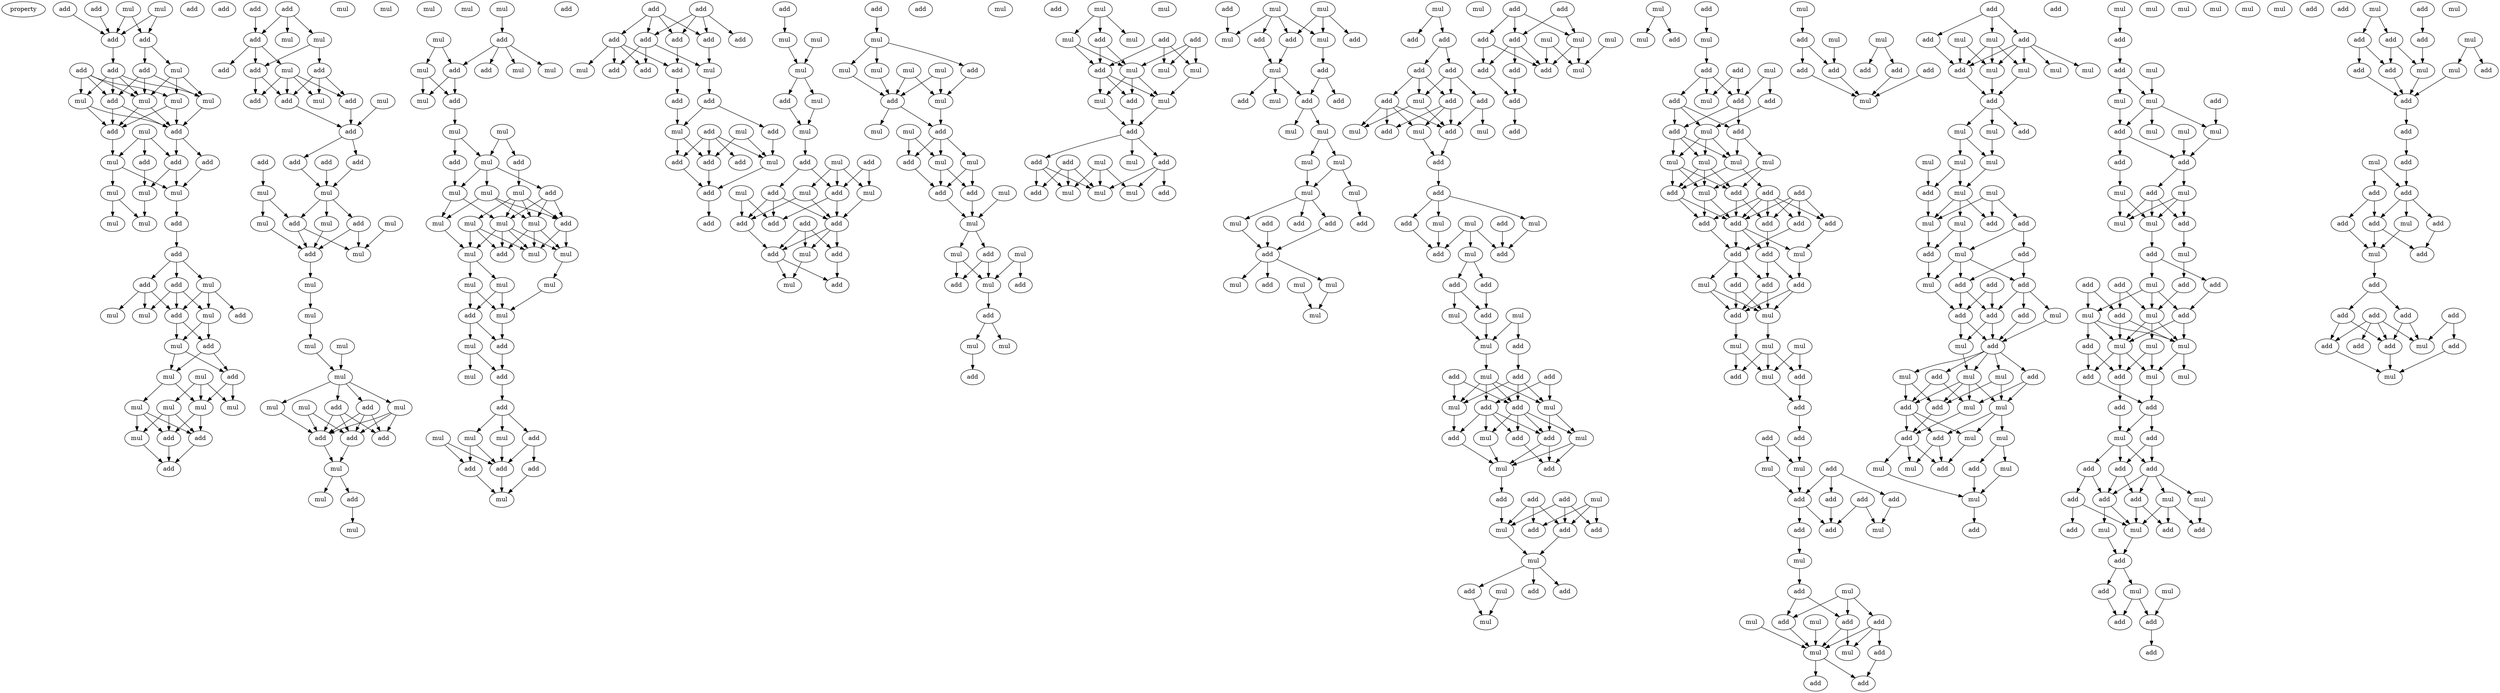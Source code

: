 digraph {
    node [fontcolor=black]
    property [mul=2,lf=1.6]
    0 [ label = mul ];
    1 [ label = add ];
    2 [ label = add ];
    3 [ label = mul ];
    4 [ label = add ];
    5 [ label = add ];
    6 [ label = add ];
    7 [ label = add ];
    8 [ label = mul ];
    9 [ label = add ];
    10 [ label = add ];
    11 [ label = mul ];
    12 [ label = mul ];
    13 [ label = mul ];
    14 [ label = mul ];
    15 [ label = add ];
    16 [ label = add ];
    17 [ label = add ];
    18 [ label = mul ];
    19 [ label = mul ];
    20 [ label = add ];
    21 [ label = add ];
    22 [ label = add ];
    23 [ label = mul ];
    24 [ label = mul ];
    25 [ label = mul ];
    26 [ label = mul ];
    27 [ label = add ];
    28 [ label = add ];
    29 [ label = mul ];
    30 [ label = add ];
    31 [ label = add ];
    32 [ label = add ];
    33 [ label = mul ];
    34 [ label = mul ];
    35 [ label = mul ];
    36 [ label = mul ];
    37 [ label = add ];
    38 [ label = add ];
    39 [ label = mul ];
    40 [ label = add ];
    41 [ label = add ];
    42 [ label = mul ];
    43 [ label = mul ];
    44 [ label = mul ];
    45 [ label = mul ];
    46 [ label = mul ];
    47 [ label = mul ];
    48 [ label = add ];
    49 [ label = mul ];
    50 [ label = add ];
    51 [ label = add ];
    52 [ label = add ];
    53 [ label = add ];
    54 [ label = mul ];
    55 [ label = add ];
    56 [ label = mul ];
    57 [ label = mul ];
    58 [ label = add ];
    59 [ label = add ];
    60 [ label = add ];
    61 [ label = mul ];
    62 [ label = add ];
    63 [ label = add ];
    64 [ label = add ];
    65 [ label = mul ];
    66 [ label = add ];
    67 [ label = add ];
    68 [ label = mul ];
    69 [ label = add ];
    70 [ label = add ];
    71 [ label = add ];
    72 [ label = mul ];
    73 [ label = mul ];
    74 [ label = add ];
    75 [ label = mul ];
    76 [ label = add ];
    77 [ label = mul ];
    78 [ label = mul ];
    79 [ label = add ];
    80 [ label = mul ];
    81 [ label = mul ];
    82 [ label = mul ];
    83 [ label = mul ];
    84 [ label = mul ];
    85 [ label = mul ];
    86 [ label = mul ];
    87 [ label = mul ];
    88 [ label = mul ];
    89 [ label = add ];
    90 [ label = add ];
    91 [ label = mul ];
    92 [ label = add ];
    93 [ label = add ];
    94 [ label = add ];
    95 [ label = mul ];
    96 [ label = mul ];
    97 [ label = mul ];
    98 [ label = mul ];
    99 [ label = add ];
    100 [ label = mul ];
    101 [ label = mul ];
    102 [ label = add ];
    103 [ label = mul ];
    104 [ label = add ];
    105 [ label = mul ];
    106 [ label = add ];
    107 [ label = mul ];
    108 [ label = mul ];
    109 [ label = mul ];
    110 [ label = add ];
    111 [ label = mul ];
    112 [ label = mul ];
    113 [ label = add ];
    114 [ label = add ];
    115 [ label = mul ];
    116 [ label = add ];
    117 [ label = add ];
    118 [ label = mul ];
    119 [ label = mul ];
    120 [ label = mul ];
    121 [ label = mul ];
    122 [ label = mul ];
    123 [ label = add ];
    124 [ label = mul ];
    125 [ label = mul ];
    126 [ label = mul ];
    127 [ label = mul ];
    128 [ label = mul ];
    129 [ label = add ];
    130 [ label = mul ];
    131 [ label = mul ];
    132 [ label = mul ];
    133 [ label = mul ];
    134 [ label = add ];
    135 [ label = add ];
    136 [ label = mul ];
    137 [ label = mul ];
    138 [ label = add ];
    139 [ label = add ];
    140 [ label = mul ];
    141 [ label = add ];
    142 [ label = mul ];
    143 [ label = mul ];
    144 [ label = add ];
    145 [ label = add ];
    146 [ label = add ];
    147 [ label = mul ];
    148 [ label = add ];
    149 [ label = add ];
    150 [ label = add ];
    151 [ label = add ];
    152 [ label = add ];
    153 [ label = add ];
    154 [ label = add ];
    155 [ label = mul ];
    156 [ label = mul ];
    157 [ label = add ];
    158 [ label = add ];
    159 [ label = add ];
    160 [ label = add ];
    161 [ label = add ];
    162 [ label = add ];
    163 [ label = add ];
    164 [ label = mul ];
    165 [ label = mul ];
    166 [ label = add ];
    167 [ label = add ];
    168 [ label = mul ];
    169 [ label = add ];
    170 [ label = add ];
    171 [ label = add ];
    172 [ label = mul ];
    173 [ label = mul ];
    174 [ label = add ];
    175 [ label = mul ];
    176 [ label = add ];
    177 [ label = mul ];
    178 [ label = mul ];
    179 [ label = mul ];
    180 [ label = add ];
    181 [ label = add ];
    182 [ label = add ];
    183 [ label = add ];
    184 [ label = mul ];
    185 [ label = mul ];
    186 [ label = mul ];
    187 [ label = add ];
    188 [ label = add ];
    189 [ label = add ];
    190 [ label = add ];
    191 [ label = mul ];
    192 [ label = add ];
    193 [ label = add ];
    194 [ label = add ];
    195 [ label = mul ];
    196 [ label = add ];
    197 [ label = mul ];
    198 [ label = mul ];
    199 [ label = mul ];
    200 [ label = mul ];
    201 [ label = mul ];
    202 [ label = add ];
    203 [ label = mul ];
    204 [ label = add ];
    205 [ label = mul ];
    206 [ label = add ];
    207 [ label = mul ];
    208 [ label = add ];
    209 [ label = mul ];
    210 [ label = mul ];
    211 [ label = add ];
    212 [ label = add ];
    213 [ label = add ];
    214 [ label = mul ];
    215 [ label = mul ];
    216 [ label = add ];
    217 [ label = mul ];
    218 [ label = mul ];
    219 [ label = add ];
    220 [ label = mul ];
    221 [ label = add ];
    222 [ label = mul ];
    223 [ label = add ];
    224 [ label = mul ];
    225 [ label = mul ];
    226 [ label = add ];
    227 [ label = add ];
    228 [ label = mul ];
    229 [ label = add ];
    230 [ label = mul ];
    231 [ label = mul ];
    232 [ label = add ];
    233 [ label = add ];
    234 [ label = add ];
    235 [ label = mul ];
    236 [ label = mul ];
    237 [ label = mul ];
    238 [ label = add ];
    239 [ label = mul ];
    240 [ label = mul ];
    241 [ label = add ];
    242 [ label = mul ];
    243 [ label = mul ];
    244 [ label = add ];
    245 [ label = add ];
    246 [ label = add ];
    247 [ label = mul ];
    248 [ label = add ];
    249 [ label = mul ];
    250 [ label = add ];
    251 [ label = mul ];
    252 [ label = mul ];
    253 [ label = add ];
    254 [ label = mul ];
    255 [ label = mul ];
    256 [ label = mul ];
    257 [ label = add ];
    258 [ label = add ];
    259 [ label = mul ];
    260 [ label = add ];
    261 [ label = mul ];
    262 [ label = add ];
    263 [ label = add ];
    264 [ label = add ];
    265 [ label = add ];
    266 [ label = mul ];
    267 [ label = mul ];
    268 [ label = mul ];
    269 [ label = mul ];
    270 [ label = mul ];
    271 [ label = mul ];
    272 [ label = mul ];
    273 [ label = add ];
    274 [ label = mul ];
    275 [ label = add ];
    276 [ label = add ];
    277 [ label = add ];
    278 [ label = add ];
    279 [ label = mul ];
    280 [ label = add ];
    281 [ label = mul ];
    282 [ label = mul ];
    283 [ label = mul ];
    284 [ label = mul ];
    285 [ label = add ];
    286 [ label = add ];
    287 [ label = add ];
    288 [ label = add ];
    289 [ label = add ];
    290 [ label = add ];
    291 [ label = mul ];
    292 [ label = add ];
    293 [ label = add ];
    294 [ label = mul ];
    295 [ label = add ];
    296 [ label = mul ];
    297 [ label = mul ];
    298 [ label = add ];
    299 [ label = add ];
    300 [ label = mul ];
    301 [ label = add ];
    302 [ label = mul ];
    303 [ label = add ];
    304 [ label = mul ];
    305 [ label = mul ];
    306 [ label = add ];
    307 [ label = add ];
    308 [ label = add ];
    309 [ label = add ];
    310 [ label = add ];
    311 [ label = mul ];
    312 [ label = mul ];
    313 [ label = mul ];
    314 [ label = add ];
    315 [ label = mul ];
    316 [ label = add ];
    317 [ label = add ];
    318 [ label = add ];
    319 [ label = add ];
    320 [ label = mul ];
    321 [ label = mul ];
    322 [ label = add ];
    323 [ label = add ];
    324 [ label = add ];
    325 [ label = mul ];
    326 [ label = add ];
    327 [ label = mul ];
    328 [ label = add ];
    329 [ label = mul ];
    330 [ label = add ];
    331 [ label = mul ];
    332 [ label = add ];
    333 [ label = add ];
    334 [ label = add ];
    335 [ label = add ];
    336 [ label = mul ];
    337 [ label = add ];
    338 [ label = mul ];
    339 [ label = add ];
    340 [ label = add ];
    341 [ label = mul ];
    342 [ label = add ];
    343 [ label = mul ];
    344 [ label = mul ];
    345 [ label = add ];
    346 [ label = add ];
    347 [ label = add ];
    348 [ label = mul ];
    349 [ label = mul ];
    350 [ label = add ];
    351 [ label = mul ];
    352 [ label = add ];
    353 [ label = mul ];
    354 [ label = add ];
    355 [ label = add ];
    356 [ label = add ];
    357 [ label = add ];
    358 [ label = mul ];
    359 [ label = add ];
    360 [ label = mul ];
    361 [ label = add ];
    362 [ label = mul ];
    363 [ label = mul ];
    364 [ label = add ];
    365 [ label = add ];
    366 [ label = add ];
    367 [ label = mul ];
    368 [ label = add ];
    369 [ label = add ];
    370 [ label = mul ];
    371 [ label = add ];
    372 [ label = add ];
    373 [ label = mul ];
    374 [ label = mul ];
    375 [ label = mul ];
    376 [ label = mul ];
    377 [ label = add ];
    378 [ label = add ];
    379 [ label = add ];
    380 [ label = add ];
    381 [ label = mul ];
    382 [ label = add ];
    383 [ label = add ];
    384 [ label = add ];
    385 [ label = add ];
    386 [ label = add ];
    387 [ label = add ];
    388 [ label = add ];
    389 [ label = mul ];
    390 [ label = add ];
    391 [ label = add ];
    392 [ label = mul ];
    393 [ label = add ];
    394 [ label = add ];
    395 [ label = mul ];
    396 [ label = mul ];
    397 [ label = mul ];
    398 [ label = mul ];
    399 [ label = add ];
    400 [ label = add ];
    401 [ label = mul ];
    402 [ label = add ];
    403 [ label = add ];
    404 [ label = add ];
    405 [ label = mul ];
    406 [ label = mul ];
    407 [ label = add ];
    408 [ label = add ];
    409 [ label = add ];
    410 [ label = add ];
    411 [ label = add ];
    412 [ label = add ];
    413 [ label = mul ];
    414 [ label = add ];
    415 [ label = mul ];
    416 [ label = add ];
    417 [ label = mul ];
    418 [ label = add ];
    419 [ label = mul ];
    420 [ label = add ];
    421 [ label = mul ];
    422 [ label = add ];
    423 [ label = mul ];
    424 [ label = mul ];
    425 [ label = add ];
    426 [ label = add ];
    427 [ label = add ];
    428 [ label = mul ];
    429 [ label = mul ];
    430 [ label = add ];
    431 [ label = mul ];
    432 [ label = add ];
    433 [ label = add ];
    434 [ label = add ];
    435 [ label = add ];
    436 [ label = add ];
    437 [ label = mul ];
    438 [ label = add ];
    439 [ label = mul ];
    440 [ label = add ];
    441 [ label = mul ];
    442 [ label = add ];
    443 [ label = mul ];
    444 [ label = mul ];
    445 [ label = mul ];
    446 [ label = add ];
    447 [ label = mul ];
    448 [ label = add ];
    449 [ label = add ];
    450 [ label = mul ];
    451 [ label = mul ];
    452 [ label = add ];
    453 [ label = mul ];
    454 [ label = mul ];
    455 [ label = mul ];
    456 [ label = add ];
    457 [ label = mul ];
    458 [ label = mul ];
    459 [ label = mul ];
    460 [ label = add ];
    461 [ label = add ];
    462 [ label = mul ];
    463 [ label = add ];
    464 [ label = add ];
    465 [ label = mul ];
    466 [ label = add ];
    467 [ label = add ];
    468 [ label = mul ];
    469 [ label = add ];
    470 [ label = add ];
    471 [ label = add ];
    472 [ label = mul ];
    473 [ label = add ];
    474 [ label = add ];
    475 [ label = mul ];
    476 [ label = add ];
    477 [ label = mul ];
    478 [ label = add ];
    479 [ label = mul ];
    480 [ label = mul ];
    481 [ label = add ];
    482 [ label = add ];
    483 [ label = mul ];
    484 [ label = mul ];
    485 [ label = mul ];
    486 [ label = add ];
    487 [ label = add ];
    488 [ label = mul ];
    489 [ label = add ];
    490 [ label = add ];
    491 [ label = mul ];
    492 [ label = mul ];
    493 [ label = mul ];
    494 [ label = mul ];
    495 [ label = add ];
    496 [ label = mul ];
    497 [ label = mul ];
    498 [ label = mul ];
    499 [ label = add ];
    500 [ label = mul ];
    501 [ label = mul ];
    502 [ label = add ];
    503 [ label = mul ];
    504 [ label = mul ];
    505 [ label = mul ];
    506 [ label = add ];
    507 [ label = add ];
    508 [ label = mul ];
    509 [ label = mul ];
    510 [ label = mul ];
    511 [ label = add ];
    512 [ label = add ];
    513 [ label = mul ];
    514 [ label = add ];
    515 [ label = mul ];
    516 [ label = mul ];
    517 [ label = mul ];
    518 [ label = add ];
    519 [ label = add ];
    520 [ label = mul ];
    521 [ label = mul ];
    522 [ label = add ];
    523 [ label = add ];
    524 [ label = add ];
    525 [ label = add ];
    526 [ label = add ];
    527 [ label = add ];
    528 [ label = mul ];
    529 [ label = mul ];
    530 [ label = mul ];
    531 [ label = mul ];
    532 [ label = mul ];
    533 [ label = add ];
    534 [ label = mul ];
    535 [ label = add ];
    536 [ label = add ];
    537 [ label = mul ];
    538 [ label = add ];
    539 [ label = add ];
    540 [ label = mul ];
    541 [ label = add ];
    542 [ label = add ];
    543 [ label = add ];
    544 [ label = add ];
    545 [ label = mul ];
    546 [ label = mul ];
    547 [ label = add ];
    548 [ label = add ];
    549 [ label = add ];
    550 [ label = mul ];
    551 [ label = add ];
    552 [ label = add ];
    553 [ label = add ];
    554 [ label = mul ];
    555 [ label = add ];
    556 [ label = mul ];
    557 [ label = add ];
    558 [ label = mul ];
    559 [ label = mul ];
    560 [ label = add ];
    561 [ label = add ];
    562 [ label = add ];
    563 [ label = add ];
    564 [ label = add ];
    565 [ label = mul ];
    566 [ label = add ];
    567 [ label = add ];
    568 [ label = add ];
    569 [ label = mul ];
    570 [ label = add ];
    571 [ label = add ];
    572 [ label = mul ];
    573 [ label = mul ];
    574 [ label = add ];
    575 [ label = add ];
    576 [ label = add ];
    577 [ label = add ];
    578 [ label = mul ];
    579 [ label = add ];
    580 [ label = add ];
    581 [ label = add ];
    582 [ label = add ];
    583 [ label = add ];
    584 [ label = add ];
    585 [ label = mul ];
    586 [ label = mul ];
    587 [ label = add ];
    588 [ label = mul ];
    589 [ label = add ];
    590 [ label = add ];
    591 [ label = add ];
    592 [ label = add ];
    593 [ label = add ];
    594 [ label = add ];
    595 [ label = add ];
    596 [ label = add ];
    597 [ label = mul ];
    598 [ label = add ];
    599 [ label = mul ];
    0 -> 5 [ name = 0 ];
    0 -> 6 [ name = 1 ];
    1 -> 5 [ name = 2 ];
    3 -> 5 [ name = 3 ];
    3 -> 6 [ name = 4 ];
    4 -> 5 [ name = 5 ];
    5 -> 10 [ name = 6 ];
    6 -> 8 [ name = 7 ];
    6 -> 9 [ name = 8 ];
    7 -> 11 [ name = 9 ];
    7 -> 12 [ name = 10 ];
    7 -> 13 [ name = 11 ];
    7 -> 15 [ name = 12 ];
    8 -> 11 [ name = 13 ];
    8 -> 12 [ name = 14 ];
    8 -> 14 [ name = 15 ];
    9 -> 12 [ name = 16 ];
    9 -> 14 [ name = 17 ];
    9 -> 15 [ name = 18 ];
    10 -> 12 [ name = 19 ];
    10 -> 13 [ name = 20 ];
    10 -> 14 [ name = 21 ];
    10 -> 15 [ name = 22 ];
    11 -> 16 [ name = 23 ];
    11 -> 17 [ name = 24 ];
    12 -> 16 [ name = 25 ];
    12 -> 17 [ name = 26 ];
    13 -> 16 [ name = 27 ];
    13 -> 17 [ name = 28 ];
    14 -> 17 [ name = 29 ];
    15 -> 16 [ name = 30 ];
    15 -> 17 [ name = 31 ];
    16 -> 19 [ name = 32 ];
    17 -> 20 [ name = 33 ];
    17 -> 21 [ name = 34 ];
    18 -> 19 [ name = 35 ];
    18 -> 20 [ name = 36 ];
    18 -> 22 [ name = 37 ];
    19 -> 23 [ name = 38 ];
    19 -> 25 [ name = 39 ];
    20 -> 23 [ name = 40 ];
    20 -> 24 [ name = 41 ];
    21 -> 23 [ name = 42 ];
    22 -> 24 [ name = 43 ];
    23 -> 28 [ name = 44 ];
    24 -> 26 [ name = 45 ];
    25 -> 26 [ name = 46 ];
    25 -> 29 [ name = 47 ];
    28 -> 30 [ name = 48 ];
    30 -> 31 [ name = 49 ];
    30 -> 32 [ name = 50 ];
    30 -> 33 [ name = 51 ];
    31 -> 34 [ name = 52 ];
    31 -> 36 [ name = 53 ];
    31 -> 37 [ name = 54 ];
    32 -> 35 [ name = 55 ];
    32 -> 36 [ name = 56 ];
    32 -> 37 [ name = 57 ];
    33 -> 35 [ name = 58 ];
    33 -> 37 [ name = 59 ];
    33 -> 38 [ name = 60 ];
    35 -> 39 [ name = 61 ];
    35 -> 40 [ name = 62 ];
    37 -> 39 [ name = 63 ];
    37 -> 40 [ name = 64 ];
    39 -> 41 [ name = 65 ];
    39 -> 42 [ name = 66 ];
    40 -> 41 [ name = 67 ];
    40 -> 42 [ name = 68 ];
    41 -> 44 [ name = 69 ];
    41 -> 45 [ name = 70 ];
    42 -> 45 [ name = 71 ];
    42 -> 47 [ name = 72 ];
    43 -> 44 [ name = 73 ];
    43 -> 45 [ name = 74 ];
    43 -> 46 [ name = 75 ];
    45 -> 48 [ name = 76 ];
    45 -> 50 [ name = 77 ];
    46 -> 48 [ name = 78 ];
    46 -> 49 [ name = 79 ];
    46 -> 50 [ name = 80 ];
    47 -> 48 [ name = 81 ];
    47 -> 49 [ name = 82 ];
    47 -> 50 [ name = 83 ];
    48 -> 51 [ name = 84 ];
    49 -> 51 [ name = 85 ];
    50 -> 51 [ name = 86 ];
    52 -> 54 [ name = 87 ];
    52 -> 55 [ name = 88 ];
    52 -> 56 [ name = 89 ];
    53 -> 55 [ name = 90 ];
    54 -> 58 [ name = 91 ];
    54 -> 60 [ name = 92 ];
    55 -> 57 [ name = 93 ];
    55 -> 58 [ name = 94 ];
    55 -> 59 [ name = 95 ];
    57 -> 61 [ name = 96 ];
    57 -> 62 [ name = 97 ];
    57 -> 63 [ name = 98 ];
    57 -> 64 [ name = 99 ];
    58 -> 63 [ name = 100 ];
    58 -> 64 [ name = 101 ];
    60 -> 61 [ name = 102 ];
    60 -> 62 [ name = 103 ];
    60 -> 64 [ name = 104 ];
    62 -> 66 [ name = 105 ];
    64 -> 66 [ name = 106 ];
    65 -> 66 [ name = 107 ];
    66 -> 67 [ name = 108 ];
    66 -> 71 [ name = 109 ];
    67 -> 73 [ name = 110 ];
    69 -> 73 [ name = 111 ];
    70 -> 72 [ name = 112 ];
    71 -> 73 [ name = 113 ];
    72 -> 74 [ name = 114 ];
    72 -> 75 [ name = 115 ];
    73 -> 74 [ name = 116 ];
    73 -> 76 [ name = 117 ];
    73 -> 77 [ name = 118 ];
    74 -> 79 [ name = 119 ];
    74 -> 80 [ name = 120 ];
    75 -> 79 [ name = 121 ];
    76 -> 79 [ name = 122 ];
    76 -> 80 [ name = 123 ];
    77 -> 79 [ name = 124 ];
    78 -> 80 [ name = 125 ];
    79 -> 81 [ name = 126 ];
    81 -> 82 [ name = 127 ];
    82 -> 83 [ name = 128 ];
    83 -> 86 [ name = 129 ];
    84 -> 86 [ name = 130 ];
    86 -> 88 [ name = 131 ];
    86 -> 89 [ name = 132 ];
    86 -> 90 [ name = 133 ];
    86 -> 91 [ name = 134 ];
    87 -> 92 [ name = 135 ];
    87 -> 93 [ name = 136 ];
    88 -> 92 [ name = 137 ];
    89 -> 92 [ name = 138 ];
    89 -> 93 [ name = 139 ];
    89 -> 94 [ name = 140 ];
    90 -> 92 [ name = 141 ];
    90 -> 93 [ name = 142 ];
    90 -> 94 [ name = 143 ];
    91 -> 92 [ name = 144 ];
    91 -> 93 [ name = 145 ];
    91 -> 94 [ name = 146 ];
    92 -> 95 [ name = 147 ];
    93 -> 95 [ name = 148 ];
    95 -> 97 [ name = 149 ];
    95 -> 99 [ name = 150 ];
    99 -> 100 [ name = 151 ];
    101 -> 102 [ name = 152 ];
    102 -> 104 [ name = 153 ];
    102 -> 106 [ name = 154 ];
    102 -> 107 [ name = 155 ];
    102 -> 108 [ name = 156 ];
    103 -> 104 [ name = 157 ];
    103 -> 105 [ name = 158 ];
    104 -> 109 [ name = 159 ];
    104 -> 110 [ name = 160 ];
    105 -> 109 [ name = 161 ];
    105 -> 110 [ name = 162 ];
    110 -> 111 [ name = 163 ];
    111 -> 114 [ name = 164 ];
    111 -> 115 [ name = 165 ];
    112 -> 113 [ name = 166 ];
    112 -> 115 [ name = 167 ];
    113 -> 120 [ name = 168 ];
    114 -> 119 [ name = 169 ];
    115 -> 117 [ name = 170 ];
    115 -> 118 [ name = 171 ];
    115 -> 119 [ name = 172 ];
    117 -> 122 [ name = 173 ];
    117 -> 123 [ name = 174 ];
    117 -> 124 [ name = 175 ];
    118 -> 122 [ name = 176 ];
    118 -> 123 [ name = 177 ];
    118 -> 125 [ name = 178 ];
    119 -> 124 [ name = 179 ];
    119 -> 125 [ name = 180 ];
    120 -> 121 [ name = 181 ];
    120 -> 122 [ name = 182 ];
    120 -> 123 [ name = 183 ];
    120 -> 124 [ name = 184 ];
    121 -> 127 [ name = 185 ];
    121 -> 128 [ name = 186 ];
    121 -> 129 [ name = 187 ];
    122 -> 126 [ name = 188 ];
    122 -> 128 [ name = 189 ];
    122 -> 129 [ name = 190 ];
    123 -> 126 [ name = 191 ];
    123 -> 128 [ name = 192 ];
    124 -> 126 [ name = 193 ];
    124 -> 127 [ name = 194 ];
    124 -> 128 [ name = 195 ];
    124 -> 129 [ name = 196 ];
    125 -> 127 [ name = 197 ];
    126 -> 130 [ name = 198 ];
    127 -> 131 [ name = 199 ];
    127 -> 132 [ name = 200 ];
    130 -> 133 [ name = 201 ];
    131 -> 133 [ name = 202 ];
    131 -> 134 [ name = 203 ];
    132 -> 133 [ name = 204 ];
    132 -> 134 [ name = 205 ];
    133 -> 135 [ name = 206 ];
    134 -> 135 [ name = 207 ];
    134 -> 136 [ name = 208 ];
    135 -> 138 [ name = 209 ];
    136 -> 137 [ name = 210 ];
    136 -> 138 [ name = 211 ];
    138 -> 139 [ name = 212 ];
    139 -> 141 [ name = 213 ];
    139 -> 142 [ name = 214 ];
    139 -> 143 [ name = 215 ];
    140 -> 144 [ name = 216 ];
    140 -> 145 [ name = 217 ];
    141 -> 145 [ name = 218 ];
    141 -> 146 [ name = 219 ];
    142 -> 145 [ name = 220 ];
    143 -> 144 [ name = 221 ];
    143 -> 145 [ name = 222 ];
    144 -> 147 [ name = 223 ];
    145 -> 147 [ name = 224 ];
    146 -> 147 [ name = 225 ];
    148 -> 150 [ name = 226 ];
    148 -> 151 [ name = 227 ];
    148 -> 152 [ name = 228 ];
    148 -> 153 [ name = 229 ];
    149 -> 150 [ name = 230 ];
    149 -> 151 [ name = 231 ];
    149 -> 152 [ name = 232 ];
    149 -> 154 [ name = 233 ];
    150 -> 158 [ name = 234 ];
    151 -> 156 [ name = 235 ];
    152 -> 156 [ name = 236 ];
    152 -> 157 [ name = 237 ];
    152 -> 159 [ name = 238 ];
    153 -> 155 [ name = 239 ];
    153 -> 157 [ name = 240 ];
    153 -> 158 [ name = 241 ];
    153 -> 159 [ name = 242 ];
    156 -> 161 [ name = 243 ];
    158 -> 160 [ name = 244 ];
    160 -> 165 [ name = 245 ];
    161 -> 163 [ name = 246 ];
    161 -> 165 [ name = 247 ];
    162 -> 166 [ name = 248 ];
    162 -> 167 [ name = 249 ];
    162 -> 168 [ name = 250 ];
    162 -> 169 [ name = 251 ];
    163 -> 168 [ name = 252 ];
    164 -> 166 [ name = 253 ];
    164 -> 168 [ name = 254 ];
    165 -> 166 [ name = 255 ];
    165 -> 167 [ name = 256 ];
    166 -> 171 [ name = 257 ];
    167 -> 171 [ name = 258 ];
    168 -> 171 [ name = 259 ];
    170 -> 172 [ name = 260 ];
    171 -> 174 [ name = 261 ];
    172 -> 175 [ name = 262 ];
    173 -> 175 [ name = 263 ];
    175 -> 176 [ name = 264 ];
    175 -> 177 [ name = 265 ];
    176 -> 178 [ name = 266 ];
    177 -> 178 [ name = 267 ];
    178 -> 180 [ name = 268 ];
    179 -> 183 [ name = 269 ];
    179 -> 185 [ name = 270 ];
    179 -> 186 [ name = 271 ];
    180 -> 182 [ name = 272 ];
    180 -> 183 [ name = 273 ];
    181 -> 183 [ name = 274 ];
    181 -> 185 [ name = 275 ];
    182 -> 187 [ name = 276 ];
    182 -> 189 [ name = 277 ];
    182 -> 190 [ name = 278 ];
    183 -> 187 [ name = 279 ];
    183 -> 189 [ name = 280 ];
    184 -> 187 [ name = 281 ];
    184 -> 190 [ name = 282 ];
    185 -> 189 [ name = 283 ];
    186 -> 189 [ name = 284 ];
    186 -> 190 [ name = 285 ];
    188 -> 191 [ name = 286 ];
    188 -> 192 [ name = 287 ];
    188 -> 193 [ name = 288 ];
    189 -> 191 [ name = 289 ];
    189 -> 192 [ name = 290 ];
    189 -> 193 [ name = 291 ];
    190 -> 192 [ name = 292 ];
    191 -> 195 [ name = 293 ];
    192 -> 194 [ name = 294 ];
    192 -> 195 [ name = 295 ];
    193 -> 194 [ name = 296 ];
    196 -> 197 [ name = 297 ];
    197 -> 199 [ name = 298 ];
    197 -> 201 [ name = 299 ];
    197 -> 202 [ name = 300 ];
    198 -> 203 [ name = 301 ];
    198 -> 204 [ name = 302 ];
    199 -> 204 [ name = 303 ];
    200 -> 203 [ name = 304 ];
    200 -> 204 [ name = 305 ];
    201 -> 204 [ name = 306 ];
    202 -> 203 [ name = 307 ];
    203 -> 206 [ name = 308 ];
    204 -> 205 [ name = 309 ];
    204 -> 206 [ name = 310 ];
    206 -> 209 [ name = 311 ];
    206 -> 210 [ name = 312 ];
    206 -> 211 [ name = 313 ];
    207 -> 210 [ name = 314 ];
    207 -> 211 [ name = 315 ];
    209 -> 212 [ name = 316 ];
    209 -> 213 [ name = 317 ];
    210 -> 212 [ name = 318 ];
    210 -> 213 [ name = 319 ];
    211 -> 213 [ name = 320 ];
    212 -> 215 [ name = 321 ];
    213 -> 215 [ name = 322 ];
    214 -> 215 [ name = 323 ];
    215 -> 216 [ name = 324 ];
    215 -> 218 [ name = 325 ];
    216 -> 219 [ name = 326 ];
    216 -> 220 [ name = 327 ];
    217 -> 220 [ name = 328 ];
    217 -> 221 [ name = 329 ];
    218 -> 219 [ name = 330 ];
    218 -> 220 [ name = 331 ];
    220 -> 223 [ name = 332 ];
    223 -> 224 [ name = 333 ];
    223 -> 225 [ name = 334 ];
    224 -> 227 [ name = 335 ];
    228 -> 229 [ name = 336 ];
    228 -> 230 [ name = 337 ];
    228 -> 231 [ name = 338 ];
    229 -> 234 [ name = 339 ];
    229 -> 236 [ name = 340 ];
    231 -> 234 [ name = 341 ];
    231 -> 236 [ name = 342 ];
    232 -> 235 [ name = 343 ];
    232 -> 236 [ name = 344 ];
    232 -> 237 [ name = 345 ];
    233 -> 234 [ name = 346 ];
    233 -> 235 [ name = 347 ];
    233 -> 237 [ name = 348 ];
    234 -> 238 [ name = 349 ];
    234 -> 239 [ name = 350 ];
    234 -> 240 [ name = 351 ];
    236 -> 238 [ name = 352 ];
    236 -> 239 [ name = 353 ];
    236 -> 240 [ name = 354 ];
    237 -> 239 [ name = 355 ];
    238 -> 241 [ name = 356 ];
    239 -> 241 [ name = 357 ];
    240 -> 241 [ name = 358 ];
    241 -> 243 [ name = 359 ];
    241 -> 244 [ name = 360 ];
    241 -> 245 [ name = 361 ];
    242 -> 247 [ name = 362 ];
    242 -> 249 [ name = 363 ];
    242 -> 251 [ name = 364 ];
    244 -> 247 [ name = 365 ];
    244 -> 249 [ name = 366 ];
    244 -> 250 [ name = 367 ];
    245 -> 248 [ name = 368 ];
    245 -> 249 [ name = 369 ];
    245 -> 251 [ name = 370 ];
    246 -> 248 [ name = 371 ];
    246 -> 249 [ name = 372 ];
    246 -> 251 [ name = 373 ];
    253 -> 256 [ name = 374 ];
    254 -> 257 [ name = 375 ];
    254 -> 258 [ name = 376 ];
    254 -> 259 [ name = 377 ];
    255 -> 256 [ name = 378 ];
    255 -> 257 [ name = 379 ];
    255 -> 259 [ name = 380 ];
    255 -> 260 [ name = 381 ];
    257 -> 261 [ name = 382 ];
    259 -> 262 [ name = 383 ];
    260 -> 261 [ name = 384 ];
    261 -> 263 [ name = 385 ];
    261 -> 265 [ name = 386 ];
    261 -> 266 [ name = 387 ];
    262 -> 264 [ name = 388 ];
    262 -> 265 [ name = 389 ];
    265 -> 267 [ name = 390 ];
    265 -> 268 [ name = 391 ];
    268 -> 269 [ name = 392 ];
    268 -> 270 [ name = 393 ];
    269 -> 271 [ name = 394 ];
    270 -> 271 [ name = 395 ];
    270 -> 272 [ name = 396 ];
    271 -> 274 [ name = 397 ];
    271 -> 275 [ name = 398 ];
    271 -> 277 [ name = 399 ];
    272 -> 273 [ name = 400 ];
    274 -> 278 [ name = 401 ];
    275 -> 278 [ name = 402 ];
    276 -> 278 [ name = 403 ];
    278 -> 279 [ name = 404 ];
    278 -> 280 [ name = 405 ];
    278 -> 282 [ name = 406 ];
    281 -> 283 [ name = 407 ];
    282 -> 283 [ name = 408 ];
    284 -> 285 [ name = 409 ];
    284 -> 286 [ name = 410 ];
    286 -> 287 [ name = 411 ];
    286 -> 288 [ name = 412 ];
    287 -> 289 [ name = 413 ];
    287 -> 290 [ name = 414 ];
    287 -> 291 [ name = 415 ];
    288 -> 289 [ name = 416 ];
    288 -> 291 [ name = 417 ];
    288 -> 292 [ name = 418 ];
    289 -> 293 [ name = 419 ];
    289 -> 295 [ name = 420 ];
    289 -> 297 [ name = 421 ];
    290 -> 293 [ name = 422 ];
    290 -> 294 [ name = 423 ];
    290 -> 295 [ name = 424 ];
    290 -> 297 [ name = 425 ];
    291 -> 294 [ name = 426 ];
    291 -> 295 [ name = 427 ];
    292 -> 295 [ name = 428 ];
    292 -> 296 [ name = 429 ];
    295 -> 298 [ name = 430 ];
    297 -> 298 [ name = 431 ];
    298 -> 299 [ name = 432 ];
    299 -> 300 [ name = 433 ];
    299 -> 302 [ name = 434 ];
    299 -> 303 [ name = 435 ];
    300 -> 307 [ name = 436 ];
    301 -> 306 [ name = 437 ];
    302 -> 306 [ name = 438 ];
    303 -> 307 [ name = 439 ];
    304 -> 305 [ name = 440 ];
    304 -> 306 [ name = 441 ];
    304 -> 307 [ name = 442 ];
    305 -> 308 [ name = 443 ];
    305 -> 309 [ name = 444 ];
    308 -> 310 [ name = 445 ];
    308 -> 312 [ name = 446 ];
    309 -> 310 [ name = 447 ];
    310 -> 313 [ name = 448 ];
    311 -> 313 [ name = 449 ];
    311 -> 314 [ name = 450 ];
    312 -> 313 [ name = 451 ];
    313 -> 315 [ name = 452 ];
    314 -> 317 [ name = 453 ];
    315 -> 319 [ name = 454 ];
    315 -> 320 [ name = 455 ];
    315 -> 321 [ name = 456 ];
    315 -> 322 [ name = 457 ];
    316 -> 319 [ name = 458 ];
    316 -> 320 [ name = 459 ];
    317 -> 320 [ name = 460 ];
    317 -> 321 [ name = 461 ];
    317 -> 322 [ name = 462 ];
    318 -> 321 [ name = 463 ];
    318 -> 322 [ name = 464 ];
    319 -> 323 [ name = 465 ];
    319 -> 324 [ name = 466 ];
    319 -> 326 [ name = 467 ];
    319 -> 327 [ name = 468 ];
    320 -> 325 [ name = 469 ];
    320 -> 326 [ name = 470 ];
    321 -> 323 [ name = 471 ];
    322 -> 324 [ name = 472 ];
    322 -> 325 [ name = 473 ];
    322 -> 326 [ name = 474 ];
    322 -> 327 [ name = 475 ];
    323 -> 329 [ name = 476 ];
    324 -> 328 [ name = 477 ];
    325 -> 328 [ name = 478 ];
    325 -> 329 [ name = 479 ];
    326 -> 328 [ name = 480 ];
    326 -> 329 [ name = 481 ];
    327 -> 329 [ name = 482 ];
    329 -> 332 [ name = 483 ];
    330 -> 334 [ name = 484 ];
    330 -> 335 [ name = 485 ];
    330 -> 336 [ name = 486 ];
    331 -> 334 [ name = 487 ];
    331 -> 335 [ name = 488 ];
    331 -> 337 [ name = 489 ];
    332 -> 336 [ name = 490 ];
    333 -> 335 [ name = 491 ];
    333 -> 336 [ name = 492 ];
    333 -> 337 [ name = 493 ];
    335 -> 338 [ name = 494 ];
    336 -> 338 [ name = 495 ];
    338 -> 339 [ name = 496 ];
    338 -> 340 [ name = 497 ];
    338 -> 342 [ name = 498 ];
    339 -> 344 [ name = 499 ];
    343 -> 344 [ name = 500 ];
    345 -> 347 [ name = 501 ];
    345 -> 348 [ name = 502 ];
    345 -> 350 [ name = 503 ];
    346 -> 347 [ name = 504 ];
    346 -> 348 [ name = 505 ];
    347 -> 352 [ name = 506 ];
    347 -> 354 [ name = 507 ];
    347 -> 355 [ name = 508 ];
    348 -> 353 [ name = 509 ];
    348 -> 355 [ name = 510 ];
    349 -> 353 [ name = 511 ];
    350 -> 354 [ name = 512 ];
    350 -> 355 [ name = 513 ];
    351 -> 353 [ name = 514 ];
    351 -> 355 [ name = 515 ];
    352 -> 356 [ name = 516 ];
    354 -> 356 [ name = 517 ];
    356 -> 357 [ name = 518 ];
    358 -> 360 [ name = 519 ];
    358 -> 361 [ name = 520 ];
    359 -> 362 [ name = 521 ];
    362 -> 364 [ name = 522 ];
    363 -> 368 [ name = 523 ];
    363 -> 369 [ name = 524 ];
    364 -> 366 [ name = 525 ];
    364 -> 367 [ name = 526 ];
    364 -> 369 [ name = 527 ];
    365 -> 367 [ name = 528 ];
    365 -> 369 [ name = 529 ];
    366 -> 370 [ name = 530 ];
    366 -> 371 [ name = 531 ];
    366 -> 372 [ name = 532 ];
    368 -> 370 [ name = 533 ];
    369 -> 371 [ name = 534 ];
    369 -> 372 [ name = 535 ];
    370 -> 373 [ name = 536 ];
    370 -> 374 [ name = 537 ];
    370 -> 376 [ name = 538 ];
    371 -> 373 [ name = 539 ];
    371 -> 374 [ name = 540 ];
    371 -> 376 [ name = 541 ];
    372 -> 374 [ name = 542 ];
    372 -> 375 [ name = 543 ];
    373 -> 377 [ name = 544 ];
    373 -> 379 [ name = 545 ];
    373 -> 381 [ name = 546 ];
    374 -> 377 [ name = 547 ];
    374 -> 380 [ name = 548 ];
    375 -> 379 [ name = 549 ];
    375 -> 381 [ name = 550 ];
    376 -> 377 [ name = 551 ];
    376 -> 379 [ name = 552 ];
    376 -> 381 [ name = 553 ];
    377 -> 382 [ name = 554 ];
    377 -> 385 [ name = 555 ];
    378 -> 382 [ name = 556 ];
    378 -> 383 [ name = 557 ];
    378 -> 384 [ name = 558 ];
    378 -> 386 [ name = 559 ];
    379 -> 382 [ name = 560 ];
    379 -> 384 [ name = 561 ];
    380 -> 382 [ name = 562 ];
    380 -> 383 [ name = 563 ];
    380 -> 384 [ name = 564 ];
    380 -> 385 [ name = 565 ];
    380 -> 386 [ name = 566 ];
    381 -> 382 [ name = 567 ];
    381 -> 385 [ name = 568 ];
    382 -> 387 [ name = 569 ];
    382 -> 388 [ name = 570 ];
    382 -> 389 [ name = 571 ];
    383 -> 389 [ name = 572 ];
    384 -> 387 [ name = 573 ];
    385 -> 388 [ name = 574 ];
    386 -> 388 [ name = 575 ];
    387 -> 390 [ name = 576 ];
    387 -> 393 [ name = 577 ];
    388 -> 391 [ name = 578 ];
    388 -> 392 [ name = 579 ];
    388 -> 393 [ name = 580 ];
    389 -> 390 [ name = 581 ];
    390 -> 394 [ name = 582 ];
    390 -> 395 [ name = 583 ];
    391 -> 394 [ name = 584 ];
    391 -> 395 [ name = 585 ];
    392 -> 394 [ name = 586 ];
    392 -> 395 [ name = 587 ];
    393 -> 394 [ name = 588 ];
    393 -> 395 [ name = 589 ];
    394 -> 397 [ name = 590 ];
    395 -> 396 [ name = 591 ];
    396 -> 399 [ name = 592 ];
    396 -> 400 [ name = 593 ];
    396 -> 401 [ name = 594 ];
    397 -> 400 [ name = 595 ];
    397 -> 401 [ name = 596 ];
    398 -> 399 [ name = 597 ];
    398 -> 401 [ name = 598 ];
    399 -> 402 [ name = 599 ];
    401 -> 402 [ name = 600 ];
    402 -> 404 [ name = 601 ];
    403 -> 405 [ name = 602 ];
    403 -> 406 [ name = 603 ];
    404 -> 405 [ name = 604 ];
    405 -> 408 [ name = 605 ];
    406 -> 408 [ name = 606 ];
    407 -> 408 [ name = 607 ];
    407 -> 409 [ name = 608 ];
    407 -> 410 [ name = 609 ];
    408 -> 412 [ name = 610 ];
    408 -> 414 [ name = 611 ];
    409 -> 412 [ name = 612 ];
    410 -> 413 [ name = 613 ];
    411 -> 412 [ name = 614 ];
    411 -> 413 [ name = 615 ];
    414 -> 415 [ name = 616 ];
    415 -> 416 [ name = 617 ];
    416 -> 418 [ name = 618 ];
    416 -> 422 [ name = 619 ];
    417 -> 418 [ name = 620 ];
    417 -> 420 [ name = 621 ];
    417 -> 422 [ name = 622 ];
    418 -> 424 [ name = 623 ];
    419 -> 424 [ name = 624 ];
    420 -> 423 [ name = 625 ];
    420 -> 424 [ name = 626 ];
    420 -> 425 [ name = 627 ];
    421 -> 424 [ name = 628 ];
    422 -> 423 [ name = 629 ];
    422 -> 424 [ name = 630 ];
    424 -> 426 [ name = 631 ];
    424 -> 427 [ name = 632 ];
    425 -> 427 [ name = 633 ];
    428 -> 430 [ name = 634 ];
    429 -> 433 [ name = 635 ];
    430 -> 433 [ name = 636 ];
    430 -> 434 [ name = 637 ];
    431 -> 432 [ name = 638 ];
    431 -> 435 [ name = 639 ];
    433 -> 437 [ name = 640 ];
    434 -> 437 [ name = 641 ];
    435 -> 437 [ name = 642 ];
    436 -> 437 [ name = 643 ];
    438 -> 439 [ name = 644 ];
    438 -> 440 [ name = 645 ];
    438 -> 442 [ name = 646 ];
    439 -> 443 [ name = 647 ];
    439 -> 445 [ name = 648 ];
    439 -> 446 [ name = 649 ];
    440 -> 446 [ name = 650 ];
    441 -> 445 [ name = 651 ];
    441 -> 446 [ name = 652 ];
    442 -> 443 [ name = 653 ];
    442 -> 444 [ name = 654 ];
    442 -> 445 [ name = 655 ];
    442 -> 446 [ name = 656 ];
    442 -> 447 [ name = 657 ];
    443 -> 449 [ name = 658 ];
    445 -> 449 [ name = 659 ];
    446 -> 449 [ name = 660 ];
    449 -> 450 [ name = 661 ];
    449 -> 451 [ name = 662 ];
    449 -> 452 [ name = 663 ];
    450 -> 453 [ name = 664 ];
    450 -> 454 [ name = 665 ];
    451 -> 453 [ name = 666 ];
    453 -> 458 [ name = 667 ];
    454 -> 456 [ name = 668 ];
    454 -> 458 [ name = 669 ];
    455 -> 456 [ name = 670 ];
    456 -> 462 [ name = 671 ];
    457 -> 460 [ name = 672 ];
    457 -> 461 [ name = 673 ];
    457 -> 462 [ name = 674 ];
    458 -> 459 [ name = 675 ];
    458 -> 460 [ name = 676 ];
    458 -> 462 [ name = 677 ];
    459 -> 463 [ name = 678 ];
    459 -> 465 [ name = 679 ];
    461 -> 464 [ name = 680 ];
    461 -> 465 [ name = 681 ];
    462 -> 463 [ name = 682 ];
    463 -> 468 [ name = 683 ];
    464 -> 466 [ name = 684 ];
    464 -> 469 [ name = 685 ];
    465 -> 466 [ name = 686 ];
    465 -> 468 [ name = 687 ];
    465 -> 469 [ name = 688 ];
    466 -> 471 [ name = 689 ];
    466 -> 472 [ name = 690 ];
    466 -> 473 [ name = 691 ];
    467 -> 470 [ name = 692 ];
    467 -> 473 [ name = 693 ];
    468 -> 470 [ name = 694 ];
    469 -> 470 [ name = 695 ];
    469 -> 473 [ name = 696 ];
    470 -> 474 [ name = 697 ];
    470 -> 475 [ name = 698 ];
    471 -> 474 [ name = 699 ];
    472 -> 474 [ name = 700 ];
    473 -> 474 [ name = 701 ];
    473 -> 475 [ name = 702 ];
    474 -> 476 [ name = 703 ];
    474 -> 477 [ name = 704 ];
    474 -> 478 [ name = 705 ];
    474 -> 479 [ name = 706 ];
    474 -> 480 [ name = 707 ];
    475 -> 477 [ name = 708 ];
    476 -> 483 [ name = 709 ];
    476 -> 484 [ name = 710 ];
    477 -> 481 [ name = 711 ];
    477 -> 482 [ name = 712 ];
    477 -> 483 [ name = 713 ];
    477 -> 484 [ name = 714 ];
    478 -> 481 [ name = 715 ];
    478 -> 484 [ name = 716 ];
    479 -> 482 [ name = 717 ];
    479 -> 483 [ name = 718 ];
    480 -> 481 [ name = 719 ];
    480 -> 482 [ name = 720 ];
    481 -> 486 [ name = 721 ];
    481 -> 487 [ name = 722 ];
    481 -> 488 [ name = 723 ];
    482 -> 487 [ name = 724 ];
    483 -> 485 [ name = 725 ];
    483 -> 486 [ name = 726 ];
    483 -> 488 [ name = 727 ];
    484 -> 487 [ name = 728 ];
    485 -> 489 [ name = 729 ];
    485 -> 492 [ name = 730 ];
    486 -> 490 [ name = 731 ];
    486 -> 491 [ name = 732 ];
    487 -> 490 [ name = 733 ];
    487 -> 491 [ name = 734 ];
    487 -> 493 [ name = 735 ];
    488 -> 490 [ name = 736 ];
    489 -> 494 [ name = 737 ];
    492 -> 494 [ name = 738 ];
    493 -> 494 [ name = 739 ];
    494 -> 495 [ name = 740 ];
    496 -> 499 [ name = 741 ];
    499 -> 502 [ name = 742 ];
    501 -> 503 [ name = 743 ];
    502 -> 503 [ name = 744 ];
    502 -> 504 [ name = 745 ];
    503 -> 507 [ name = 746 ];
    503 -> 508 [ name = 747 ];
    503 -> 510 [ name = 748 ];
    504 -> 507 [ name = 749 ];
    506 -> 508 [ name = 750 ];
    507 -> 511 [ name = 751 ];
    507 -> 512 [ name = 752 ];
    508 -> 512 [ name = 753 ];
    509 -> 512 [ name = 754 ];
    511 -> 515 [ name = 755 ];
    512 -> 513 [ name = 756 ];
    512 -> 514 [ name = 757 ];
    513 -> 516 [ name = 758 ];
    513 -> 517 [ name = 759 ];
    513 -> 518 [ name = 760 ];
    514 -> 516 [ name = 761 ];
    514 -> 517 [ name = 762 ];
    514 -> 518 [ name = 763 ];
    515 -> 516 [ name = 764 ];
    515 -> 517 [ name = 765 ];
    517 -> 519 [ name = 766 ];
    518 -> 520 [ name = 767 ];
    519 -> 521 [ name = 768 ];
    519 -> 524 [ name = 769 ];
    520 -> 522 [ name = 770 ];
    521 -> 526 [ name = 771 ];
    521 -> 528 [ name = 772 ];
    521 -> 529 [ name = 773 ];
    522 -> 529 [ name = 774 ];
    523 -> 527 [ name = 775 ];
    523 -> 528 [ name = 776 ];
    524 -> 526 [ name = 777 ];
    525 -> 527 [ name = 778 ];
    525 -> 529 [ name = 779 ];
    526 -> 530 [ name = 780 ];
    526 -> 531 [ name = 781 ];
    527 -> 530 [ name = 782 ];
    527 -> 531 [ name = 783 ];
    528 -> 530 [ name = 784 ];
    528 -> 531 [ name = 785 ];
    528 -> 533 [ name = 786 ];
    529 -> 530 [ name = 787 ];
    529 -> 531 [ name = 788 ];
    529 -> 532 [ name = 789 ];
    530 -> 535 [ name = 790 ];
    530 -> 536 [ name = 791 ];
    530 -> 537 [ name = 792 ];
    531 -> 534 [ name = 793 ];
    531 -> 537 [ name = 794 ];
    532 -> 535 [ name = 795 ];
    532 -> 537 [ name = 796 ];
    533 -> 535 [ name = 797 ];
    533 -> 536 [ name = 798 ];
    535 -> 538 [ name = 799 ];
    536 -> 539 [ name = 800 ];
    537 -> 539 [ name = 801 ];
    538 -> 540 [ name = 802 ];
    539 -> 540 [ name = 803 ];
    539 -> 541 [ name = 804 ];
    540 -> 542 [ name = 805 ];
    540 -> 543 [ name = 806 ];
    540 -> 544 [ name = 807 ];
    541 -> 542 [ name = 808 ];
    541 -> 543 [ name = 809 ];
    542 -> 547 [ name = 810 ];
    542 -> 548 [ name = 811 ];
    543 -> 545 [ name = 812 ];
    543 -> 546 [ name = 813 ];
    543 -> 547 [ name = 814 ];
    543 -> 548 [ name = 815 ];
    544 -> 548 [ name = 816 ];
    544 -> 549 [ name = 817 ];
    545 -> 553 [ name = 818 ];
    546 -> 550 [ name = 819 ];
    546 -> 551 [ name = 820 ];
    546 -> 553 [ name = 821 ];
    547 -> 550 [ name = 822 ];
    547 -> 551 [ name = 823 ];
    548 -> 550 [ name = 824 ];
    548 -> 554 [ name = 825 ];
    549 -> 550 [ name = 826 ];
    549 -> 552 [ name = 827 ];
    550 -> 555 [ name = 828 ];
    554 -> 555 [ name = 829 ];
    555 -> 557 [ name = 830 ];
    555 -> 558 [ name = 831 ];
    557 -> 562 [ name = 832 ];
    558 -> 561 [ name = 833 ];
    558 -> 562 [ name = 834 ];
    559 -> 561 [ name = 835 ];
    561 -> 563 [ name = 836 ];
    565 -> 567 [ name = 837 ];
    565 -> 570 [ name = 838 ];
    566 -> 568 [ name = 839 ];
    567 -> 571 [ name = 840 ];
    567 -> 574 [ name = 841 ];
    568 -> 573 [ name = 842 ];
    569 -> 572 [ name = 843 ];
    569 -> 575 [ name = 844 ];
    570 -> 573 [ name = 845 ];
    570 -> 574 [ name = 846 ];
    571 -> 576 [ name = 847 ];
    572 -> 576 [ name = 848 ];
    573 -> 576 [ name = 849 ];
    574 -> 576 [ name = 850 ];
    576 -> 577 [ name = 851 ];
    577 -> 579 [ name = 852 ];
    578 -> 580 [ name = 853 ];
    578 -> 581 [ name = 854 ];
    579 -> 581 [ name = 855 ];
    580 -> 582 [ name = 856 ];
    580 -> 583 [ name = 857 ];
    581 -> 582 [ name = 858 ];
    581 -> 584 [ name = 859 ];
    581 -> 585 [ name = 860 ];
    582 -> 587 [ name = 861 ];
    582 -> 588 [ name = 862 ];
    583 -> 588 [ name = 863 ];
    584 -> 587 [ name = 864 ];
    585 -> 588 [ name = 865 ];
    588 -> 589 [ name = 866 ];
    589 -> 590 [ name = 867 ];
    589 -> 592 [ name = 868 ];
    590 -> 595 [ name = 869 ];
    590 -> 596 [ name = 870 ];
    591 -> 597 [ name = 871 ];
    591 -> 598 [ name = 872 ];
    592 -> 596 [ name = 873 ];
    592 -> 597 [ name = 874 ];
    593 -> 594 [ name = 875 ];
    593 -> 595 [ name = 876 ];
    593 -> 596 [ name = 877 ];
    593 -> 597 [ name = 878 ];
    595 -> 599 [ name = 879 ];
    596 -> 599 [ name = 880 ];
    598 -> 599 [ name = 881 ];
}
